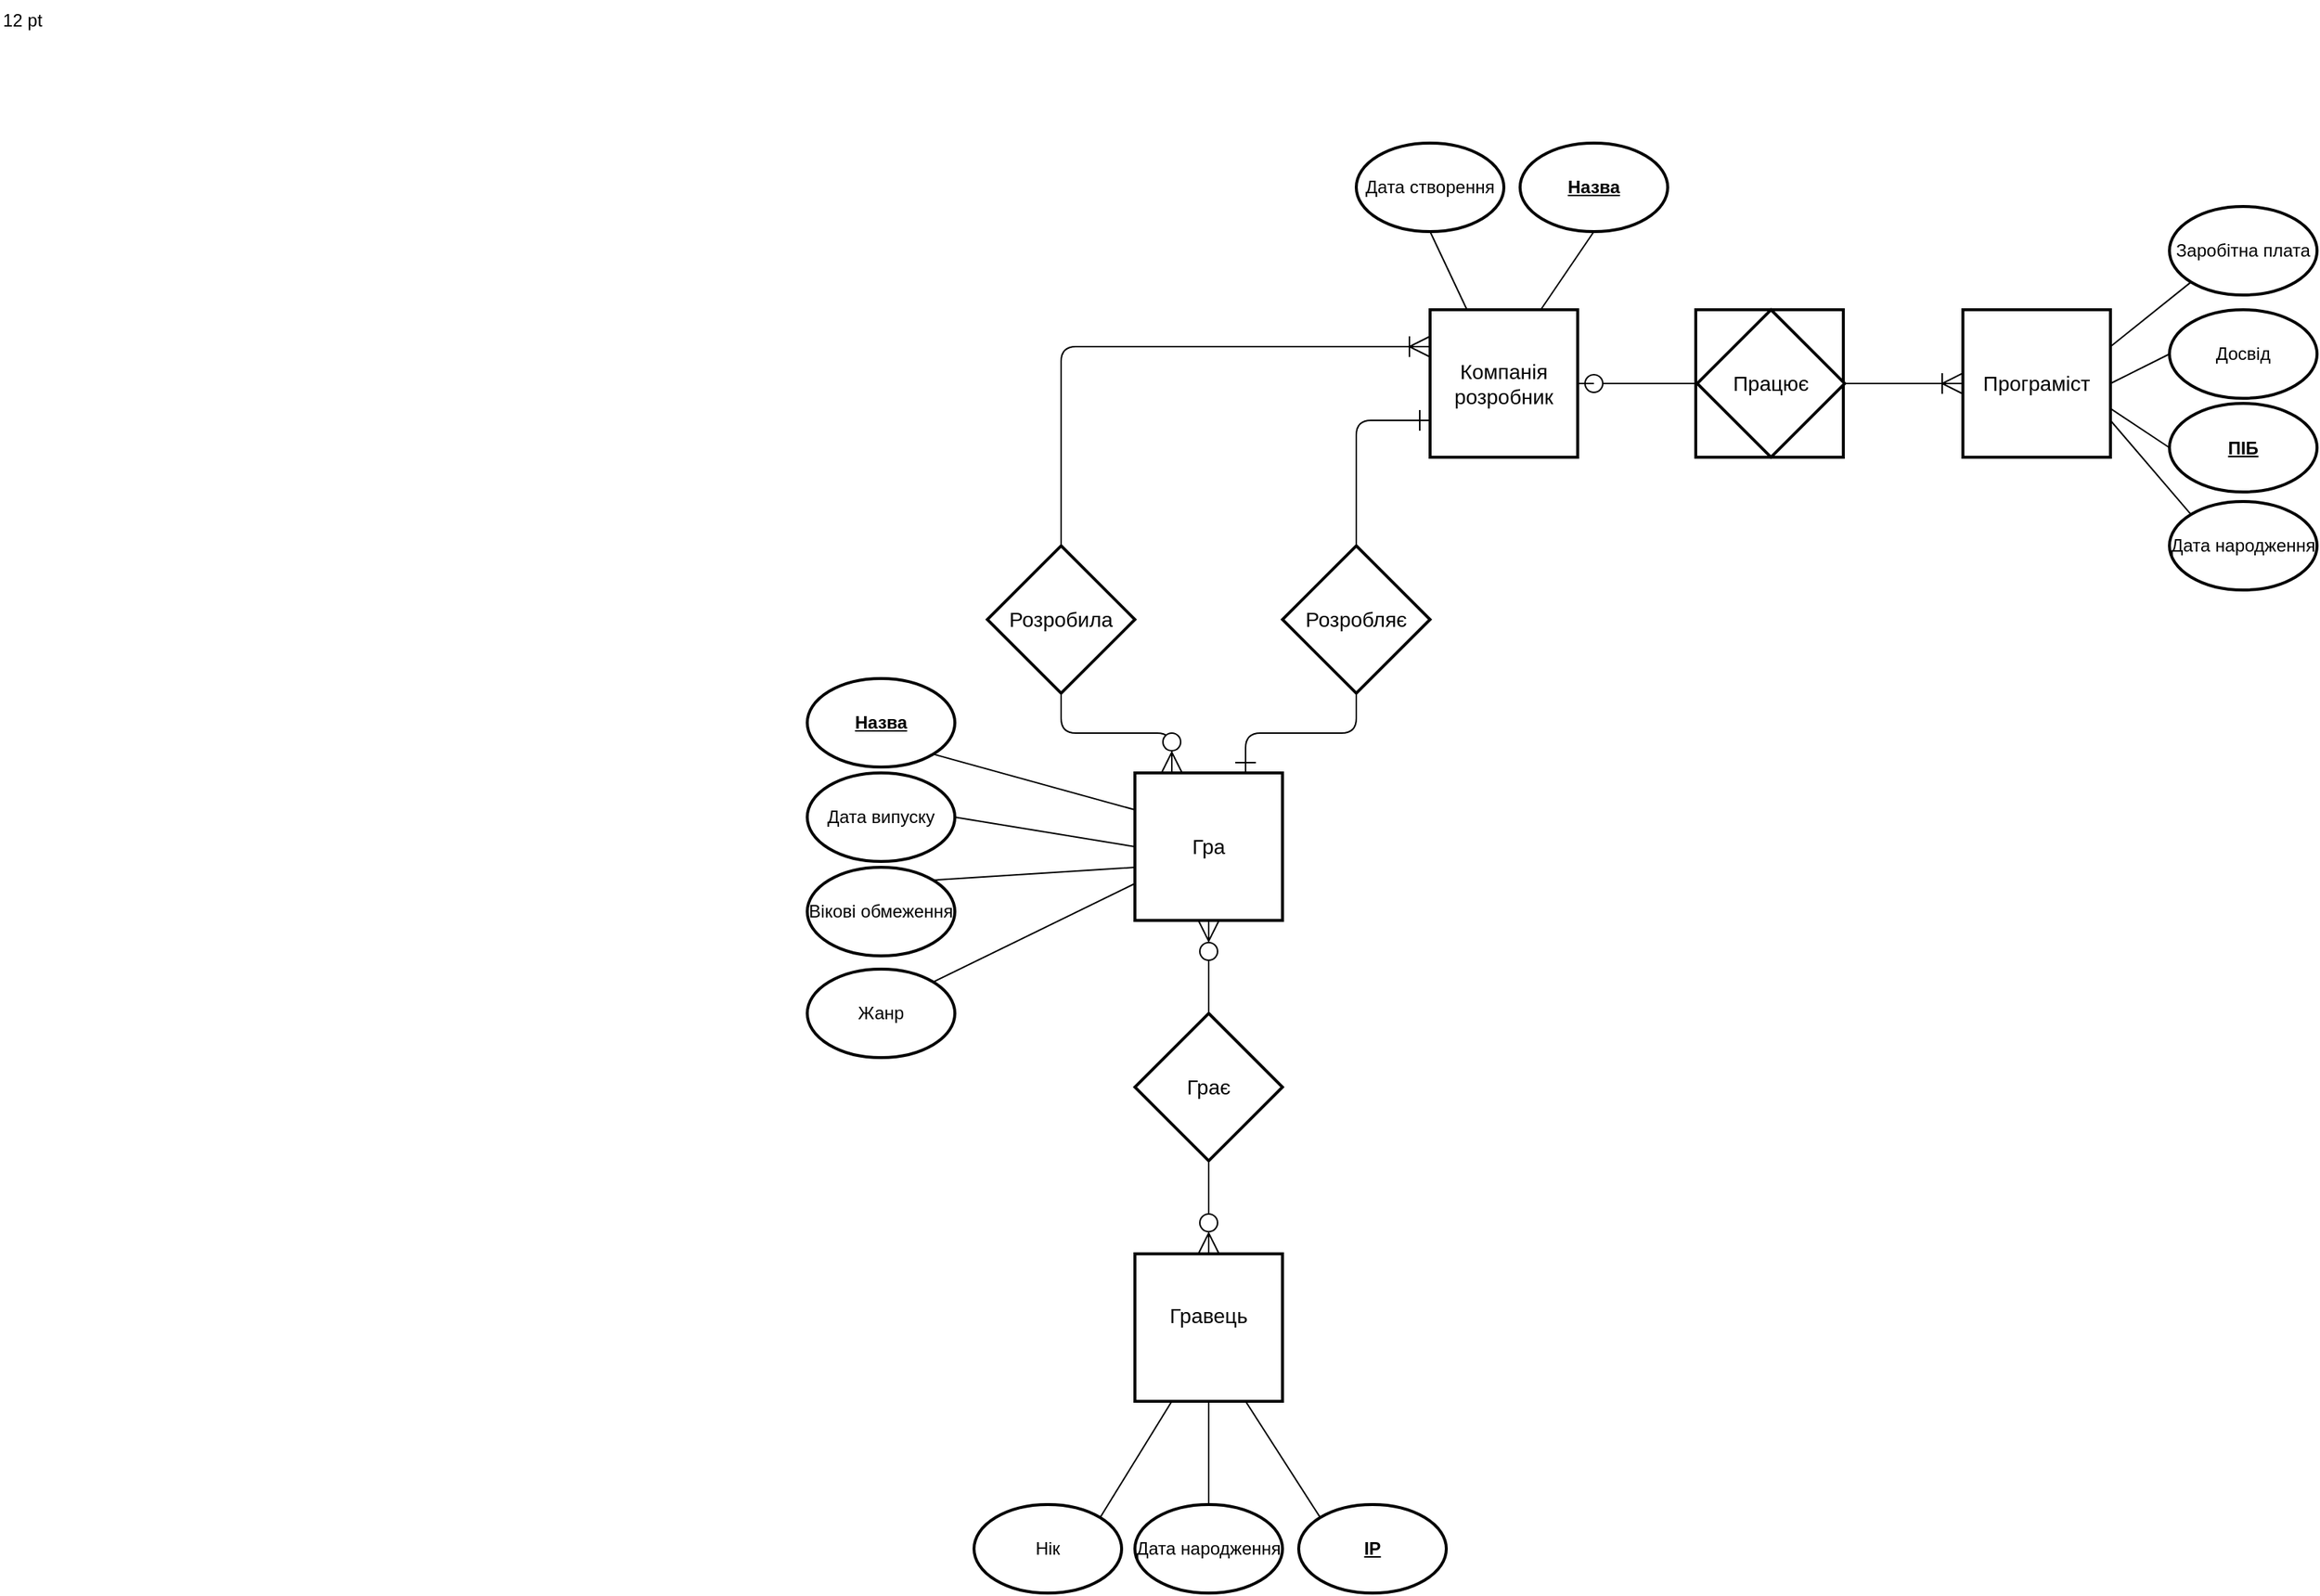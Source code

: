 <mxfile version="11.3.0" type="device" pages="1"><diagram id="mqz_yZ2focW631aS65C_" name="Page-1"><mxGraphModel dx="2235" dy="777" grid="1" gridSize="10" guides="1" tooltips="1" connect="1" arrows="1" fold="1" page="1" pageScale="1" pageWidth="827" pageHeight="1169" math="0" shadow="0"><root><mxCell id="0"/><mxCell id="1" parent="0"/><mxCell id="xIZULZgh09FxQ_IPA2Vt-28" value="Компанія розробник" style="strokeWidth=2;whiteSpace=wrap;html=1;align=center;fontSize=14;" parent="1" vertex="1"><mxGeometry x="149" y="220" width="100" height="100" as="geometry"/></mxCell><mxCell id="EJqxA3CLIVOOTTGfOxYV-5" value="Компанія розробник" style="strokeWidth=2;whiteSpace=wrap;html=1;align=center;fontSize=14;" vertex="1" parent="1"><mxGeometry x="329" y="220" width="100" height="100" as="geometry"/></mxCell><mxCell id="xIZULZgh09FxQ_IPA2Vt-29" value="Програміст" style="strokeWidth=2;whiteSpace=wrap;html=1;align=center;fontSize=14;" parent="1" vertex="1"><mxGeometry x="510" y="220" width="100" height="100" as="geometry"/></mxCell><mxCell id="xIZULZgh09FxQ_IPA2Vt-30" value="Гра" style="strokeWidth=2;whiteSpace=wrap;html=1;align=center;fontSize=14;" parent="1" vertex="1"><mxGeometry x="-51" y="534" width="100" height="100" as="geometry"/></mxCell><mxCell id="xIZULZgh09FxQ_IPA2Vt-31" value="Розробила" style="shape=rhombus;strokeWidth=2;fontSize=17;perimeter=rhombusPerimeter;whiteSpace=wrap;html=1;align=center;fontSize=14;" parent="1" vertex="1"><mxGeometry x="-151" y="380" width="100" height="100" as="geometry"/></mxCell><mxCell id="xIZULZgh09FxQ_IPA2Vt-32" value="Розробляє" style="shape=rhombus;strokeWidth=2;fontSize=17;perimeter=rhombusPerimeter;whiteSpace=wrap;html=1;align=center;fontSize=14;" parent="1" vertex="1"><mxGeometry x="49" y="380" width="100" height="100" as="geometry"/></mxCell><mxCell id="xIZULZgh09FxQ_IPA2Vt-34" value="Працює" style="shape=rhombus;strokeWidth=2;fontSize=17;perimeter=rhombusPerimeter;whiteSpace=wrap;html=1;align=center;fontSize=14;" parent="1" vertex="1"><mxGeometry x="330" y="220" width="100" height="100" as="geometry"/></mxCell><mxCell id="xIZULZgh09FxQ_IPA2Vt-35" value="Грає" style="shape=rhombus;strokeWidth=2;fontSize=17;perimeter=rhombusPerimeter;whiteSpace=wrap;html=1;align=center;fontSize=14;" parent="1" vertex="1"><mxGeometry x="-51" y="697" width="100" height="100" as="geometry"/></mxCell><mxCell id="xIZULZgh09FxQ_IPA2Vt-36" value="&lt;div&gt;Гравець&lt;/div&gt;&lt;div&gt;&lt;br&gt;&lt;/div&gt;" style="strokeWidth=2;whiteSpace=wrap;html=1;align=center;fontSize=14;" parent="1" vertex="1"><mxGeometry x="-51" y="860" width="100" height="100" as="geometry"/></mxCell><mxCell id="xIZULZgh09FxQ_IPA2Vt-38" value="Нік" style="strokeWidth=2;html=1;shape=mxgraph.flowchart.start_1;whiteSpace=wrap;" parent="1" vertex="1"><mxGeometry x="-160" y="1030" width="100" height="60" as="geometry"/></mxCell><mxCell id="xIZULZgh09FxQ_IPA2Vt-39" value="Дата народження" style="strokeWidth=2;html=1;shape=mxgraph.flowchart.start_1;whiteSpace=wrap;" parent="1" vertex="1"><mxGeometry x="-51" y="1030" width="100" height="60" as="geometry"/></mxCell><mxCell id="xIZULZgh09FxQ_IPA2Vt-41" value="&lt;u&gt;&lt;b&gt;IP&lt;/b&gt;&lt;/u&gt;" style="strokeWidth=2;html=1;shape=mxgraph.flowchart.start_1;whiteSpace=wrap;" parent="1" vertex="1"><mxGeometry x="60" y="1030" width="100" height="60" as="geometry"/></mxCell><mxCell id="xIZULZgh09FxQ_IPA2Vt-43" value="&lt;u&gt;&lt;b&gt;ПІБ&lt;/b&gt;&lt;/u&gt;" style="strokeWidth=2;html=1;shape=mxgraph.flowchart.start_1;whiteSpace=wrap;" parent="1" vertex="1"><mxGeometry x="650" y="283.5" width="100" height="60" as="geometry"/></mxCell><mxCell id="xIZULZgh09FxQ_IPA2Vt-44" value="Досвід" style="strokeWidth=2;html=1;shape=mxgraph.flowchart.start_1;whiteSpace=wrap;" parent="1" vertex="1"><mxGeometry x="650" y="220" width="100" height="60" as="geometry"/></mxCell><mxCell id="xIZULZgh09FxQ_IPA2Vt-46" value="&lt;u&gt;&lt;b&gt;Назва&lt;/b&gt;&lt;/u&gt;" style="strokeWidth=2;html=1;shape=mxgraph.flowchart.start_1;whiteSpace=wrap;" parent="1" vertex="1"><mxGeometry x="-273" y="470" width="100" height="60" as="geometry"/></mxCell><mxCell id="xIZULZgh09FxQ_IPA2Vt-47" value="Дата випуску" style="strokeWidth=2;html=1;shape=mxgraph.flowchart.start_1;whiteSpace=wrap;" parent="1" vertex="1"><mxGeometry x="-273" y="534" width="100" height="60" as="geometry"/></mxCell><mxCell id="xIZULZgh09FxQ_IPA2Vt-48" value="Вікові обмеження" style="strokeWidth=2;html=1;shape=mxgraph.flowchart.start_1;whiteSpace=wrap;" parent="1" vertex="1"><mxGeometry x="-273" y="598" width="100" height="60" as="geometry"/></mxCell><mxCell id="xIZULZgh09FxQ_IPA2Vt-52" value="" style="endArrow=none;html=1;exitX=0.855;exitY=0.855;exitDx=0;exitDy=0;exitPerimeter=0;entryX=0;entryY=0.25;entryDx=0;entryDy=0;" parent="1" source="xIZULZgh09FxQ_IPA2Vt-46" target="xIZULZgh09FxQ_IPA2Vt-30" edge="1"><mxGeometry width="50" height="50" relative="1" as="geometry"><mxPoint x="-150" y="580" as="sourcePoint"/><mxPoint x="-100" y="530" as="targetPoint"/></mxGeometry></mxCell><mxCell id="xIZULZgh09FxQ_IPA2Vt-53" value="" style="endArrow=none;html=1;exitX=1;exitY=0.5;exitDx=0;exitDy=0;exitPerimeter=0;entryX=0;entryY=0.5;entryDx=0;entryDy=0;" parent="1" source="xIZULZgh09FxQ_IPA2Vt-47" target="xIZULZgh09FxQ_IPA2Vt-30" edge="1"><mxGeometry width="50" height="50" relative="1" as="geometry"><mxPoint x="-100" y="660" as="sourcePoint"/><mxPoint x="-50" y="610" as="targetPoint"/></mxGeometry></mxCell><mxCell id="xIZULZgh09FxQ_IPA2Vt-54" value="" style="endArrow=none;html=1;exitX=0.855;exitY=0.145;exitDx=0;exitDy=0;exitPerimeter=0;entryX=0;entryY=0.64;entryDx=0;entryDy=0;entryPerimeter=0;" parent="1" source="xIZULZgh09FxQ_IPA2Vt-48" target="xIZULZgh09FxQ_IPA2Vt-30" edge="1"><mxGeometry width="50" height="50" relative="1" as="geometry"><mxPoint x="-150" y="710" as="sourcePoint"/><mxPoint x="-50" y="590" as="targetPoint"/></mxGeometry></mxCell><mxCell id="xIZULZgh09FxQ_IPA2Vt-55" value="" style="endArrow=none;html=1;exitX=0.855;exitY=0.145;exitDx=0;exitDy=0;exitPerimeter=0;entryX=0.25;entryY=1;entryDx=0;entryDy=0;" parent="1" source="xIZULZgh09FxQ_IPA2Vt-38" target="xIZULZgh09FxQ_IPA2Vt-36" edge="1"><mxGeometry width="50" height="50" relative="1" as="geometry"><mxPoint x="-130" y="1000" as="sourcePoint"/><mxPoint x="-20" y="961" as="targetPoint"/></mxGeometry></mxCell><mxCell id="xIZULZgh09FxQ_IPA2Vt-56" value="" style="endArrow=none;html=1;entryX=0.5;entryY=1;entryDx=0;entryDy=0;" parent="1" source="xIZULZgh09FxQ_IPA2Vt-39" target="xIZULZgh09FxQ_IPA2Vt-36" edge="1"><mxGeometry width="50" height="50" relative="1" as="geometry"><mxPoint x="-30" y="1030" as="sourcePoint"/><mxPoint x="20" y="980" as="targetPoint"/></mxGeometry></mxCell><mxCell id="xIZULZgh09FxQ_IPA2Vt-57" value="" style="endArrow=none;html=1;entryX=0.75;entryY=1;entryDx=0;entryDy=0;exitX=0.145;exitY=0.145;exitDx=0;exitDy=0;exitPerimeter=0;" parent="1" source="xIZULZgh09FxQ_IPA2Vt-41" target="xIZULZgh09FxQ_IPA2Vt-36" edge="1"><mxGeometry width="50" height="50" relative="1" as="geometry"><mxPoint x="60" y="1010" as="sourcePoint"/><mxPoint x="110" y="960" as="targetPoint"/></mxGeometry></mxCell><mxCell id="xIZULZgh09FxQ_IPA2Vt-58" value="Заробітна плата" style="strokeWidth=2;html=1;shape=mxgraph.flowchart.start_1;whiteSpace=wrap;" parent="1" vertex="1"><mxGeometry x="650" y="150" width="100" height="60" as="geometry"/></mxCell><mxCell id="xIZULZgh09FxQ_IPA2Vt-59" value="" style="endArrow=none;html=1;exitX=1;exitY=0.25;exitDx=0;exitDy=0;entryX=0.145;entryY=0.855;entryDx=0;entryDy=0;entryPerimeter=0;" parent="1" source="xIZULZgh09FxQ_IPA2Vt-29" target="xIZULZgh09FxQ_IPA2Vt-58" edge="1"><mxGeometry width="50" height="50" relative="1" as="geometry"><mxPoint x="580" y="240" as="sourcePoint"/><mxPoint x="630" y="190" as="targetPoint"/></mxGeometry></mxCell><mxCell id="xIZULZgh09FxQ_IPA2Vt-61" value="" style="endArrow=none;html=1;exitX=1;exitY=0.5;exitDx=0;exitDy=0;entryX=0;entryY=0.5;entryDx=0;entryDy=0;entryPerimeter=0;" parent="1" source="xIZULZgh09FxQ_IPA2Vt-29" target="xIZULZgh09FxQ_IPA2Vt-44" edge="1"><mxGeometry width="50" height="50" relative="1" as="geometry"><mxPoint x="750" y="380" as="sourcePoint"/><mxPoint x="800" y="330" as="targetPoint"/></mxGeometry></mxCell><mxCell id="xIZULZgh09FxQ_IPA2Vt-62" value="" style="endArrow=none;html=1;entryX=0;entryY=0.5;entryDx=0;entryDy=0;entryPerimeter=0;exitX=0.994;exitY=0.666;exitDx=0;exitDy=0;exitPerimeter=0;" parent="1" source="xIZULZgh09FxQ_IPA2Vt-29" target="xIZULZgh09FxQ_IPA2Vt-43" edge="1"><mxGeometry width="50" height="50" relative="1" as="geometry"><mxPoint x="580" y="390" as="sourcePoint"/><mxPoint x="630" y="340" as="targetPoint"/></mxGeometry></mxCell><mxCell id="xIZULZgh09FxQ_IPA2Vt-63" value="Дата створення" style="strokeWidth=2;html=1;shape=mxgraph.flowchart.start_1;whiteSpace=wrap;" parent="1" vertex="1"><mxGeometry x="99" y="107" width="100" height="60" as="geometry"/></mxCell><mxCell id="xIZULZgh09FxQ_IPA2Vt-65" value="" style="edgeStyle=entityRelationEdgeStyle;fontSize=12;html=1;endArrow=ERoneToMany;endFill=0;entryX=0;entryY=0.5;entryDx=0;entryDy=0;exitX=1;exitY=0.5;exitDx=0;exitDy=0;endSize=12;startSize=12;" parent="1" source="xIZULZgh09FxQ_IPA2Vt-34" target="xIZULZgh09FxQ_IPA2Vt-29" edge="1"><mxGeometry width="100" height="100" relative="1" as="geometry"><mxPoint x="370" y="210" as="sourcePoint"/><mxPoint x="470" y="110" as="targetPoint"/></mxGeometry></mxCell><mxCell id="xIZULZgh09FxQ_IPA2Vt-70" value="Жанр" style="strokeWidth=2;html=1;shape=mxgraph.flowchart.start_1;whiteSpace=wrap;" parent="1" vertex="1"><mxGeometry x="-273" y="667" width="100" height="60" as="geometry"/></mxCell><mxCell id="xIZULZgh09FxQ_IPA2Vt-71" value="" style="endArrow=none;html=1;entryX=0;entryY=0.75;entryDx=0;entryDy=0;exitX=0.855;exitY=0.145;exitDx=0;exitDy=0;exitPerimeter=0;" parent="1" source="xIZULZgh09FxQ_IPA2Vt-70" target="xIZULZgh09FxQ_IPA2Vt-30" edge="1"><mxGeometry width="50" height="50" relative="1" as="geometry"><mxPoint x="-160" y="720" as="sourcePoint"/><mxPoint x="-110" y="670" as="targetPoint"/></mxGeometry></mxCell><mxCell id="xIZULZgh09FxQ_IPA2Vt-73" value="" style="fontSize=12;html=1;endArrow=oval;endFill=0;strokeWidth=1;exitX=0;exitY=0.5;exitDx=0;exitDy=0;endSize=12;startSize=12;" parent="1" source="xIZULZgh09FxQ_IPA2Vt-34" edge="1"><mxGeometry width="100" height="100" relative="1" as="geometry"><mxPoint x="-240" y="370" as="sourcePoint"/><mxPoint x="260" y="270" as="targetPoint"/></mxGeometry></mxCell><mxCell id="xIZULZgh09FxQ_IPA2Vt-74" value="" style="fontSize=12;html=1;endArrow=ERone;endFill=1;strokeWidth=1;entryX=0.75;entryY=0;entryDx=0;entryDy=0;exitX=0.5;exitY=1;exitDx=0;exitDy=0;edgeStyle=orthogonalEdgeStyle;endSize=12;" parent="1" source="xIZULZgh09FxQ_IPA2Vt-32" target="xIZULZgh09FxQ_IPA2Vt-30" edge="1"><mxGeometry width="100" height="100" relative="1" as="geometry"><mxPoint x="150" y="630" as="sourcePoint"/><mxPoint x="250" y="530" as="targetPoint"/></mxGeometry></mxCell><mxCell id="xIZULZgh09FxQ_IPA2Vt-75" value="" style="fontSize=12;html=1;endArrow=ERzeroToMany;strokeWidth=1;entryX=0.25;entryY=0;entryDx=0;entryDy=0;exitX=0.5;exitY=1;exitDx=0;exitDy=0;edgeStyle=orthogonalEdgeStyle;endSize=12;endFill=1;" parent="1" source="xIZULZgh09FxQ_IPA2Vt-31" target="xIZULZgh09FxQ_IPA2Vt-30" edge="1"><mxGeometry width="100" height="100" relative="1" as="geometry"><mxPoint x="-210" y="360" as="sourcePoint"/><mxPoint x="-110" y="260" as="targetPoint"/></mxGeometry></mxCell><mxCell id="xIZULZgh09FxQ_IPA2Vt-76" value="" style="fontSize=12;html=1;endArrow=ERoneToMany;endFill=0;strokeWidth=1;entryX=0;entryY=0.25;entryDx=0;entryDy=0;exitX=0.5;exitY=0;exitDx=0;exitDy=0;edgeStyle=orthogonalEdgeStyle;endSize=12;" parent="1" source="xIZULZgh09FxQ_IPA2Vt-31" target="xIZULZgh09FxQ_IPA2Vt-28" edge="1"><mxGeometry width="100" height="100" relative="1" as="geometry"><mxPoint x="-280" y="440" as="sourcePoint"/><mxPoint x="-180" y="340" as="targetPoint"/></mxGeometry></mxCell><mxCell id="xIZULZgh09FxQ_IPA2Vt-77" value="" style="fontSize=12;html=1;endArrow=ERone;strokeWidth=1;entryX=0;entryY=0.75;entryDx=0;entryDy=0;exitX=0.5;exitY=0;exitDx=0;exitDy=0;edgeStyle=orthogonalEdgeStyle;endSize=12;endFill=0;" parent="1" source="xIZULZgh09FxQ_IPA2Vt-32" target="xIZULZgh09FxQ_IPA2Vt-28" edge="1"><mxGeometry width="100" height="100" relative="1" as="geometry"><mxPoint x="-20" y="420" as="sourcePoint"/><mxPoint x="80" y="320" as="targetPoint"/></mxGeometry></mxCell><mxCell id="xIZULZgh09FxQ_IPA2Vt-78" value="" style="fontSize=12;html=1;endArrow=ERzeroToMany;endFill=1;strokeWidth=1;entryX=0.5;entryY=1;entryDx=0;entryDy=0;exitX=0.5;exitY=0;exitDx=0;exitDy=0;endSize=12;" parent="1" source="xIZULZgh09FxQ_IPA2Vt-35" target="xIZULZgh09FxQ_IPA2Vt-30" edge="1"><mxGeometry width="100" height="100" relative="1" as="geometry"><mxPoint x="-170" y="840" as="sourcePoint"/><mxPoint x="-70" y="740" as="targetPoint"/></mxGeometry></mxCell><mxCell id="xIZULZgh09FxQ_IPA2Vt-79" value="" style="fontSize=12;html=1;endArrow=ERzeroToMany;endFill=1;strokeWidth=1;entryX=0.5;entryY=0;entryDx=0;entryDy=0;exitX=0.5;exitY=1;exitDx=0;exitDy=0;endSize=12;" parent="1" source="xIZULZgh09FxQ_IPA2Vt-35" target="xIZULZgh09FxQ_IPA2Vt-36" edge="1"><mxGeometry width="100" height="100" relative="1" as="geometry"><mxPoint x="-230" y="910" as="sourcePoint"/><mxPoint x="-130" y="810" as="targetPoint"/></mxGeometry></mxCell><mxCell id="xIZULZgh09FxQ_IPA2Vt-80" value="" style="endArrow=none;html=1;strokeWidth=1;entryX=0.5;entryY=1;entryDx=0;entryDy=0;entryPerimeter=0;exitX=0.25;exitY=0;exitDx=0;exitDy=0;" parent="1" source="xIZULZgh09FxQ_IPA2Vt-28" target="xIZULZgh09FxQ_IPA2Vt-63" edge="1"><mxGeometry width="50" height="50" relative="1" as="geometry"><mxPoint x="120" y="280" as="sourcePoint"/><mxPoint x="170" y="230" as="targetPoint"/></mxGeometry></mxCell><mxCell id="xIZULZgh09FxQ_IPA2Vt-83" value="&lt;u&gt;&lt;b&gt;Назва&lt;/b&gt;&lt;/u&gt;" style="strokeWidth=2;html=1;shape=mxgraph.flowchart.start_1;whiteSpace=wrap;" parent="1" vertex="1"><mxGeometry x="210" y="107" width="100" height="60" as="geometry"/></mxCell><mxCell id="xIZULZgh09FxQ_IPA2Vt-84" value="" style="endArrow=none;html=1;strokeWidth=1;entryX=0.5;entryY=1;entryDx=0;entryDy=0;entryPerimeter=0;exitX=0.75;exitY=0;exitDx=0;exitDy=0;" parent="1" source="xIZULZgh09FxQ_IPA2Vt-28" target="xIZULZgh09FxQ_IPA2Vt-83" edge="1"><mxGeometry width="50" height="50" relative="1" as="geometry"><mxPoint x="240" y="210" as="sourcePoint"/><mxPoint x="290" y="160" as="targetPoint"/></mxGeometry></mxCell><mxCell id="xIZULZgh09FxQ_IPA2Vt-85" value="12 pt" style="text;html=1;" parent="1" vertex="1"><mxGeometry x="-820" y="10" width="50" height="30" as="geometry"/></mxCell><mxCell id="xIZULZgh09FxQ_IPA2Vt-91" value="&lt;div&gt;Дата народження&lt;/div&gt;" style="strokeWidth=2;html=1;shape=mxgraph.flowchart.start_1;whiteSpace=wrap;" parent="1" vertex="1"><mxGeometry x="650" y="350" width="100" height="60" as="geometry"/></mxCell><mxCell id="xIZULZgh09FxQ_IPA2Vt-92" value="" style="endArrow=none;html=1;strokeWidth=1;entryX=1;entryY=0.75;entryDx=0;entryDy=0;exitX=0.145;exitY=0.145;exitDx=0;exitDy=0;exitPerimeter=0;" parent="1" source="xIZULZgh09FxQ_IPA2Vt-91" target="xIZULZgh09FxQ_IPA2Vt-29" edge="1"><mxGeometry width="50" height="50" relative="1" as="geometry"><mxPoint x="540" y="440" as="sourcePoint"/><mxPoint x="590" y="390" as="targetPoint"/></mxGeometry></mxCell><mxCell id="EJqxA3CLIVOOTTGfOxYV-10" value="" style="endArrow=none;html=1;exitX=1;exitY=0.5;exitDx=0;exitDy=0;" edge="1" parent="1" source="xIZULZgh09FxQ_IPA2Vt-28"><mxGeometry width="50" height="50" relative="1" as="geometry"><mxPoint x="249" y="510" as="sourcePoint"/><mxPoint x="260" y="270" as="targetPoint"/></mxGeometry></mxCell></root></mxGraphModel></diagram></mxfile>